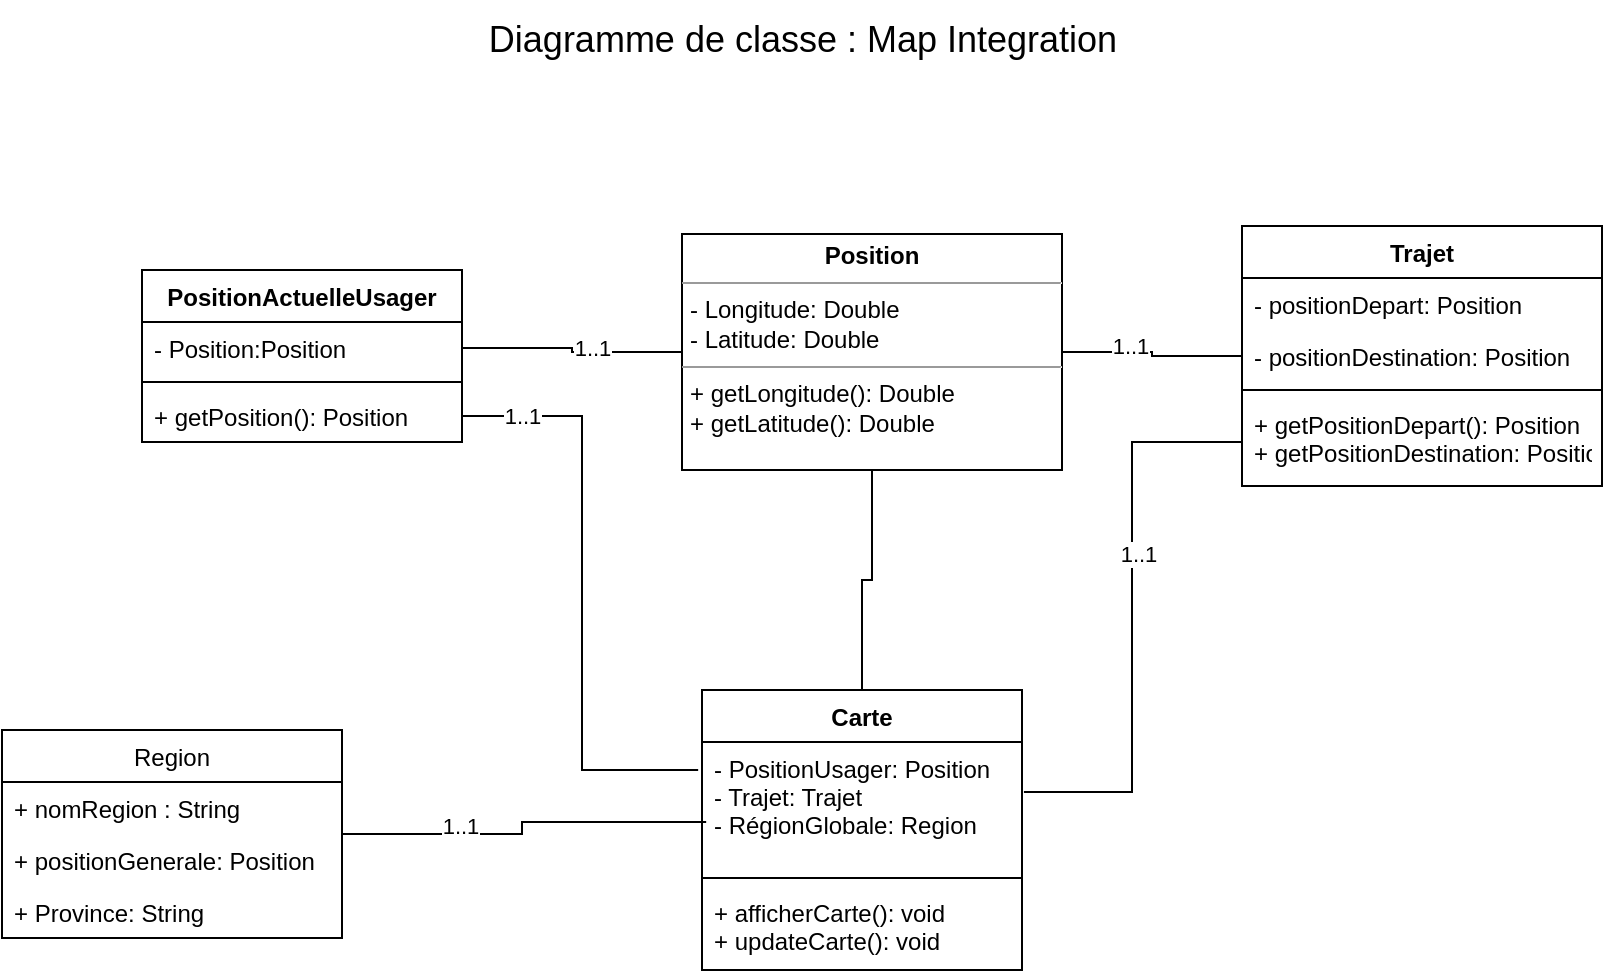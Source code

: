 <mxfile version="20.6.2" type="device"><diagram id="ApT0UQ8F_ZiA-1wCCB7K" name="Page-1"><mxGraphModel dx="924" dy="603" grid="1" gridSize="10" guides="1" tooltips="1" connect="1" arrows="1" fold="1" page="1" pageScale="1" pageWidth="827" pageHeight="1169" math="0" shadow="0"><root><mxCell id="0"/><mxCell id="1" parent="0"/><mxCell id="KbWK4tuCa0pvQxPyIk50-1" value="PositionActuelleUsager" style="swimlane;fontStyle=1;align=center;verticalAlign=top;childLayout=stackLayout;horizontal=1;startSize=26;horizontalStack=0;resizeParent=1;resizeParentMax=0;resizeLast=0;collapsible=1;marginBottom=0;gradientColor=none;" parent="1" vertex="1"><mxGeometry x="80" y="235" width="160" height="86" as="geometry"><mxRectangle x="60" y="130" width="180" height="30" as="alternateBounds"/></mxGeometry></mxCell><mxCell id="KbWK4tuCa0pvQxPyIk50-2" value="- Position:Position" style="text;strokeColor=none;fillColor=none;align=left;verticalAlign=top;spacingLeft=4;spacingRight=4;overflow=hidden;rotatable=0;points=[[0,0.5],[1,0.5]];portConstraint=eastwest;" parent="KbWK4tuCa0pvQxPyIk50-1" vertex="1"><mxGeometry y="26" width="160" height="26" as="geometry"/></mxCell><mxCell id="KbWK4tuCa0pvQxPyIk50-3" value="" style="line;strokeWidth=1;fillColor=none;align=left;verticalAlign=middle;spacingTop=-1;spacingLeft=3;spacingRight=3;rotatable=0;labelPosition=right;points=[];portConstraint=eastwest;strokeColor=inherit;" parent="KbWK4tuCa0pvQxPyIk50-1" vertex="1"><mxGeometry y="52" width="160" height="8" as="geometry"/></mxCell><mxCell id="KbWK4tuCa0pvQxPyIk50-4" value="+ getPosition(): Position" style="text;strokeColor=none;fillColor=none;align=left;verticalAlign=top;spacingLeft=4;spacingRight=4;overflow=hidden;rotatable=0;points=[[0,0.5],[1,0.5]];portConstraint=eastwest;" parent="KbWK4tuCa0pvQxPyIk50-1" vertex="1"><mxGeometry y="60" width="160" height="26" as="geometry"/></mxCell><mxCell id="KbWK4tuCa0pvQxPyIk50-25" style="edgeStyle=orthogonalEdgeStyle;rounded=0;orthogonalLoop=1;jettySize=auto;html=1;exitX=0;exitY=0.5;exitDx=0;exitDy=0;entryX=1;entryY=0.5;entryDx=0;entryDy=0;endArrow=none;endFill=0;" parent="1" source="KbWK4tuCa0pvQxPyIk50-5" target="KbWK4tuCa0pvQxPyIk50-2" edge="1"><mxGeometry relative="1" as="geometry"/></mxCell><mxCell id="KbWK4tuCa0pvQxPyIk50-31" value="1..1" style="edgeLabel;html=1;align=center;verticalAlign=middle;resizable=0;points=[];" parent="KbWK4tuCa0pvQxPyIk50-25" vertex="1" connectable="0"><mxGeometry x="-0.196" y="-2" relative="1" as="geometry"><mxPoint as="offset"/></mxGeometry></mxCell><mxCell id="KbWK4tuCa0pvQxPyIk50-26" style="edgeStyle=orthogonalEdgeStyle;rounded=0;orthogonalLoop=1;jettySize=auto;html=1;entryX=0;entryY=0.5;entryDx=0;entryDy=0;endArrow=none;endFill=0;" parent="1" source="KbWK4tuCa0pvQxPyIk50-5" target="KbWK4tuCa0pvQxPyIk50-6" edge="1"><mxGeometry relative="1" as="geometry"/></mxCell><mxCell id="KbWK4tuCa0pvQxPyIk50-36" value="1..1" style="edgeLabel;html=1;align=center;verticalAlign=middle;resizable=0;points=[];" parent="KbWK4tuCa0pvQxPyIk50-26" vertex="1" connectable="0"><mxGeometry x="-0.261" y="3" relative="1" as="geometry"><mxPoint as="offset"/></mxGeometry></mxCell><mxCell id="KbWK4tuCa0pvQxPyIk50-27" style="edgeStyle=orthogonalEdgeStyle;rounded=0;orthogonalLoop=1;jettySize=auto;html=1;exitX=0.5;exitY=1;exitDx=0;exitDy=0;entryX=0.5;entryY=0;entryDx=0;entryDy=0;endArrow=none;endFill=0;" parent="1" source="KbWK4tuCa0pvQxPyIk50-5" target="KbWK4tuCa0pvQxPyIk50-11" edge="1"><mxGeometry relative="1" as="geometry"/></mxCell><mxCell id="KbWK4tuCa0pvQxPyIk50-5" value="&lt;p style=&quot;margin:0px;margin-top:4px;text-align:center;&quot;&gt;&lt;b&gt;Position&lt;/b&gt;&lt;br&gt;&lt;/p&gt;&lt;hr size=&quot;1&quot;&gt;&lt;p style=&quot;margin:0px;margin-left:4px;&quot;&gt;- Longitude: Double&lt;br&gt;- Latitude: Double&lt;/p&gt;&lt;hr size=&quot;1&quot;&gt;&lt;p style=&quot;margin:0px;margin-left:4px;&quot;&gt;+ getLongitude(): Double&lt;br&gt;+ getLatitude(): Double&lt;/p&gt;" style="verticalAlign=top;align=left;overflow=fill;fontSize=12;fontFamily=Helvetica;html=1;gradientColor=none;" parent="1" vertex="1"><mxGeometry x="350" y="217" width="190" height="118" as="geometry"/></mxCell><mxCell id="KbWK4tuCa0pvQxPyIk50-6" value="Trajet" style="swimlane;fontStyle=1;align=center;verticalAlign=top;childLayout=stackLayout;horizontal=1;startSize=26;horizontalStack=0;resizeParent=1;resizeParentMax=0;resizeLast=0;collapsible=1;marginBottom=0;gradientColor=none;" parent="1" vertex="1"><mxGeometry x="630" y="213" width="180" height="130" as="geometry"/></mxCell><mxCell id="KbWK4tuCa0pvQxPyIk50-7" value="- positionDepart: Position" style="text;strokeColor=none;fillColor=none;align=left;verticalAlign=top;spacingLeft=4;spacingRight=4;overflow=hidden;rotatable=0;points=[[0,0.5],[1,0.5]];portConstraint=eastwest;" parent="KbWK4tuCa0pvQxPyIk50-6" vertex="1"><mxGeometry y="26" width="180" height="26" as="geometry"/></mxCell><mxCell id="KbWK4tuCa0pvQxPyIk50-10" value="- positionDestination: Position" style="text;strokeColor=none;fillColor=none;align=left;verticalAlign=top;spacingLeft=4;spacingRight=4;overflow=hidden;rotatable=0;points=[[0,0.5],[1,0.5]];portConstraint=eastwest;" parent="KbWK4tuCa0pvQxPyIk50-6" vertex="1"><mxGeometry y="52" width="180" height="26" as="geometry"/></mxCell><mxCell id="KbWK4tuCa0pvQxPyIk50-8" value="" style="line;strokeWidth=1;fillColor=none;align=left;verticalAlign=middle;spacingTop=-1;spacingLeft=3;spacingRight=3;rotatable=0;labelPosition=right;points=[];portConstraint=eastwest;strokeColor=inherit;" parent="KbWK4tuCa0pvQxPyIk50-6" vertex="1"><mxGeometry y="78" width="180" height="8" as="geometry"/></mxCell><mxCell id="KbWK4tuCa0pvQxPyIk50-9" value="+ getPositionDepart(): Position&#10;+ getPositionDestination: Position" style="text;strokeColor=none;fillColor=none;align=left;verticalAlign=top;spacingLeft=4;spacingRight=4;overflow=hidden;rotatable=0;points=[[0,0.5],[1,0.5]];portConstraint=eastwest;" parent="KbWK4tuCa0pvQxPyIk50-6" vertex="1"><mxGeometry y="86" width="180" height="44" as="geometry"/></mxCell><mxCell id="KbWK4tuCa0pvQxPyIk50-11" value="Carte" style="swimlane;fontStyle=1;align=center;verticalAlign=top;childLayout=stackLayout;horizontal=1;startSize=26;horizontalStack=0;resizeParent=1;resizeParentMax=0;resizeLast=0;collapsible=1;marginBottom=0;gradientColor=none;" parent="1" vertex="1"><mxGeometry x="360" y="445" width="160" height="140" as="geometry"/></mxCell><mxCell id="KbWK4tuCa0pvQxPyIk50-12" value="- PositionUsager: Position&#10;- Trajet: Trajet&#10;- RégionGlobale: Region&#10;" style="text;strokeColor=none;fillColor=none;align=left;verticalAlign=top;spacingLeft=4;spacingRight=4;overflow=hidden;rotatable=0;points=[[0,0.5],[1,0.5]];portConstraint=eastwest;" parent="KbWK4tuCa0pvQxPyIk50-11" vertex="1"><mxGeometry y="26" width="160" height="64" as="geometry"/></mxCell><mxCell id="KbWK4tuCa0pvQxPyIk50-13" value="" style="line;strokeWidth=1;fillColor=none;align=left;verticalAlign=middle;spacingTop=-1;spacingLeft=3;spacingRight=3;rotatable=0;labelPosition=right;points=[];portConstraint=eastwest;strokeColor=inherit;" parent="KbWK4tuCa0pvQxPyIk50-11" vertex="1"><mxGeometry y="90" width="160" height="8" as="geometry"/></mxCell><mxCell id="KbWK4tuCa0pvQxPyIk50-14" value="+ afficherCarte(): void&#10;+ updateCarte(): void&#10;" style="text;strokeColor=none;fillColor=none;align=left;verticalAlign=top;spacingLeft=4;spacingRight=4;overflow=hidden;rotatable=0;points=[[0,0.5],[1,0.5]];portConstraint=eastwest;" parent="KbWK4tuCa0pvQxPyIk50-11" vertex="1"><mxGeometry y="98" width="160" height="42" as="geometry"/></mxCell><mxCell id="KbWK4tuCa0pvQxPyIk50-29" style="edgeStyle=orthogonalEdgeStyle;rounded=0;orthogonalLoop=1;jettySize=auto;html=1;entryX=0.013;entryY=0.625;entryDx=0;entryDy=0;entryPerimeter=0;endArrow=none;endFill=0;" parent="1" source="KbWK4tuCa0pvQxPyIk50-19" target="KbWK4tuCa0pvQxPyIk50-12" edge="1"><mxGeometry relative="1" as="geometry"/></mxCell><mxCell id="KbWK4tuCa0pvQxPyIk50-34" value="1..1" style="edgeLabel;html=1;align=center;verticalAlign=middle;resizable=0;points=[];" parent="KbWK4tuCa0pvQxPyIk50-29" vertex="1" connectable="0"><mxGeometry x="-0.373" y="4" relative="1" as="geometry"><mxPoint as="offset"/></mxGeometry></mxCell><mxCell id="KbWK4tuCa0pvQxPyIk50-19" value="Region" style="swimlane;fontStyle=0;childLayout=stackLayout;horizontal=1;startSize=26;fillColor=none;horizontalStack=0;resizeParent=1;resizeParentMax=0;resizeLast=0;collapsible=1;marginBottom=0;" parent="1" vertex="1"><mxGeometry x="10" y="465" width="170" height="104" as="geometry"/></mxCell><mxCell id="KbWK4tuCa0pvQxPyIk50-20" value="+ nomRegion : String" style="text;strokeColor=none;fillColor=none;align=left;verticalAlign=top;spacingLeft=4;spacingRight=4;overflow=hidden;rotatable=0;points=[[0,0.5],[1,0.5]];portConstraint=eastwest;" parent="KbWK4tuCa0pvQxPyIk50-19" vertex="1"><mxGeometry y="26" width="170" height="26" as="geometry"/></mxCell><mxCell id="KbWK4tuCa0pvQxPyIk50-21" value="+ positionGenerale: Position" style="text;strokeColor=none;fillColor=none;align=left;verticalAlign=top;spacingLeft=4;spacingRight=4;overflow=hidden;rotatable=0;points=[[0,0.5],[1,0.5]];portConstraint=eastwest;" parent="KbWK4tuCa0pvQxPyIk50-19" vertex="1"><mxGeometry y="52" width="170" height="26" as="geometry"/></mxCell><mxCell id="KbWK4tuCa0pvQxPyIk50-22" value="+ Province: String" style="text;strokeColor=none;fillColor=none;align=left;verticalAlign=top;spacingLeft=4;spacingRight=4;overflow=hidden;rotatable=0;points=[[0,0.5],[1,0.5]];portConstraint=eastwest;" parent="KbWK4tuCa0pvQxPyIk50-19" vertex="1"><mxGeometry y="78" width="170" height="26" as="geometry"/></mxCell><mxCell id="KbWK4tuCa0pvQxPyIk50-28" style="edgeStyle=orthogonalEdgeStyle;rounded=0;orthogonalLoop=1;jettySize=auto;html=1;exitX=1;exitY=0.5;exitDx=0;exitDy=0;entryX=-0.012;entryY=0.219;entryDx=0;entryDy=0;entryPerimeter=0;endArrow=none;endFill=0;" parent="1" source="KbWK4tuCa0pvQxPyIk50-4" target="KbWK4tuCa0pvQxPyIk50-12" edge="1"><mxGeometry relative="1" as="geometry"/></mxCell><mxCell id="KbWK4tuCa0pvQxPyIk50-33" value="1..1" style="edgeLabel;html=1;align=center;verticalAlign=middle;resizable=0;points=[];" parent="KbWK4tuCa0pvQxPyIk50-28" vertex="1" connectable="0"><mxGeometry x="-0.681" y="1" relative="1" as="geometry"><mxPoint x="-17" y="1" as="offset"/></mxGeometry></mxCell><mxCell id="KbWK4tuCa0pvQxPyIk50-30" style="edgeStyle=orthogonalEdgeStyle;rounded=0;orthogonalLoop=1;jettySize=auto;html=1;entryX=1.006;entryY=0.391;entryDx=0;entryDy=0;entryPerimeter=0;endArrow=none;endFill=0;" parent="1" source="KbWK4tuCa0pvQxPyIk50-9" target="KbWK4tuCa0pvQxPyIk50-12" edge="1"><mxGeometry relative="1" as="geometry"/></mxCell><mxCell id="KbWK4tuCa0pvQxPyIk50-35" value="1..1" style="edgeLabel;html=1;align=center;verticalAlign=middle;resizable=0;points=[];" parent="KbWK4tuCa0pvQxPyIk50-30" vertex="1" connectable="0"><mxGeometry x="-0.218" y="3" relative="1" as="geometry"><mxPoint as="offset"/></mxGeometry></mxCell><mxCell id="KbWK4tuCa0pvQxPyIk50-37" value="&lt;font style=&quot;font-size: 18px;&quot;&gt;Diagramme de classe : Map Integration&lt;/font&gt;" style="text;html=1;align=center;verticalAlign=middle;resizable=0;points=[];autosize=1;strokeColor=none;fillColor=none;" parent="1" vertex="1"><mxGeometry x="240" y="100" width="340" height="40" as="geometry"/></mxCell></root></mxGraphModel></diagram></mxfile>